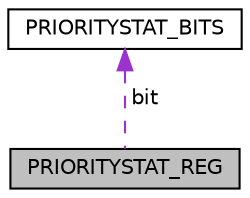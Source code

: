 digraph "PRIORITYSTAT_REG"
{
  edge [fontname="Helvetica",fontsize="10",labelfontname="Helvetica",labelfontsize="10"];
  node [fontname="Helvetica",fontsize="10",shape=record];
  Node1 [label="PRIORITYSTAT_REG",height=0.2,width=0.4,color="black", fillcolor="grey75", style="filled", fontcolor="black"];
  Node2 -> Node1 [dir="back",color="darkorchid3",fontsize="10",style="dashed",label=" bit" ,fontname="Helvetica"];
  Node2 [label="PRIORITYSTAT_BITS",height=0.2,width=0.4,color="black", fillcolor="white", style="filled",URL="$struct_p_r_i_o_r_i_t_y_s_t_a_t___b_i_t_s.html"];
}
